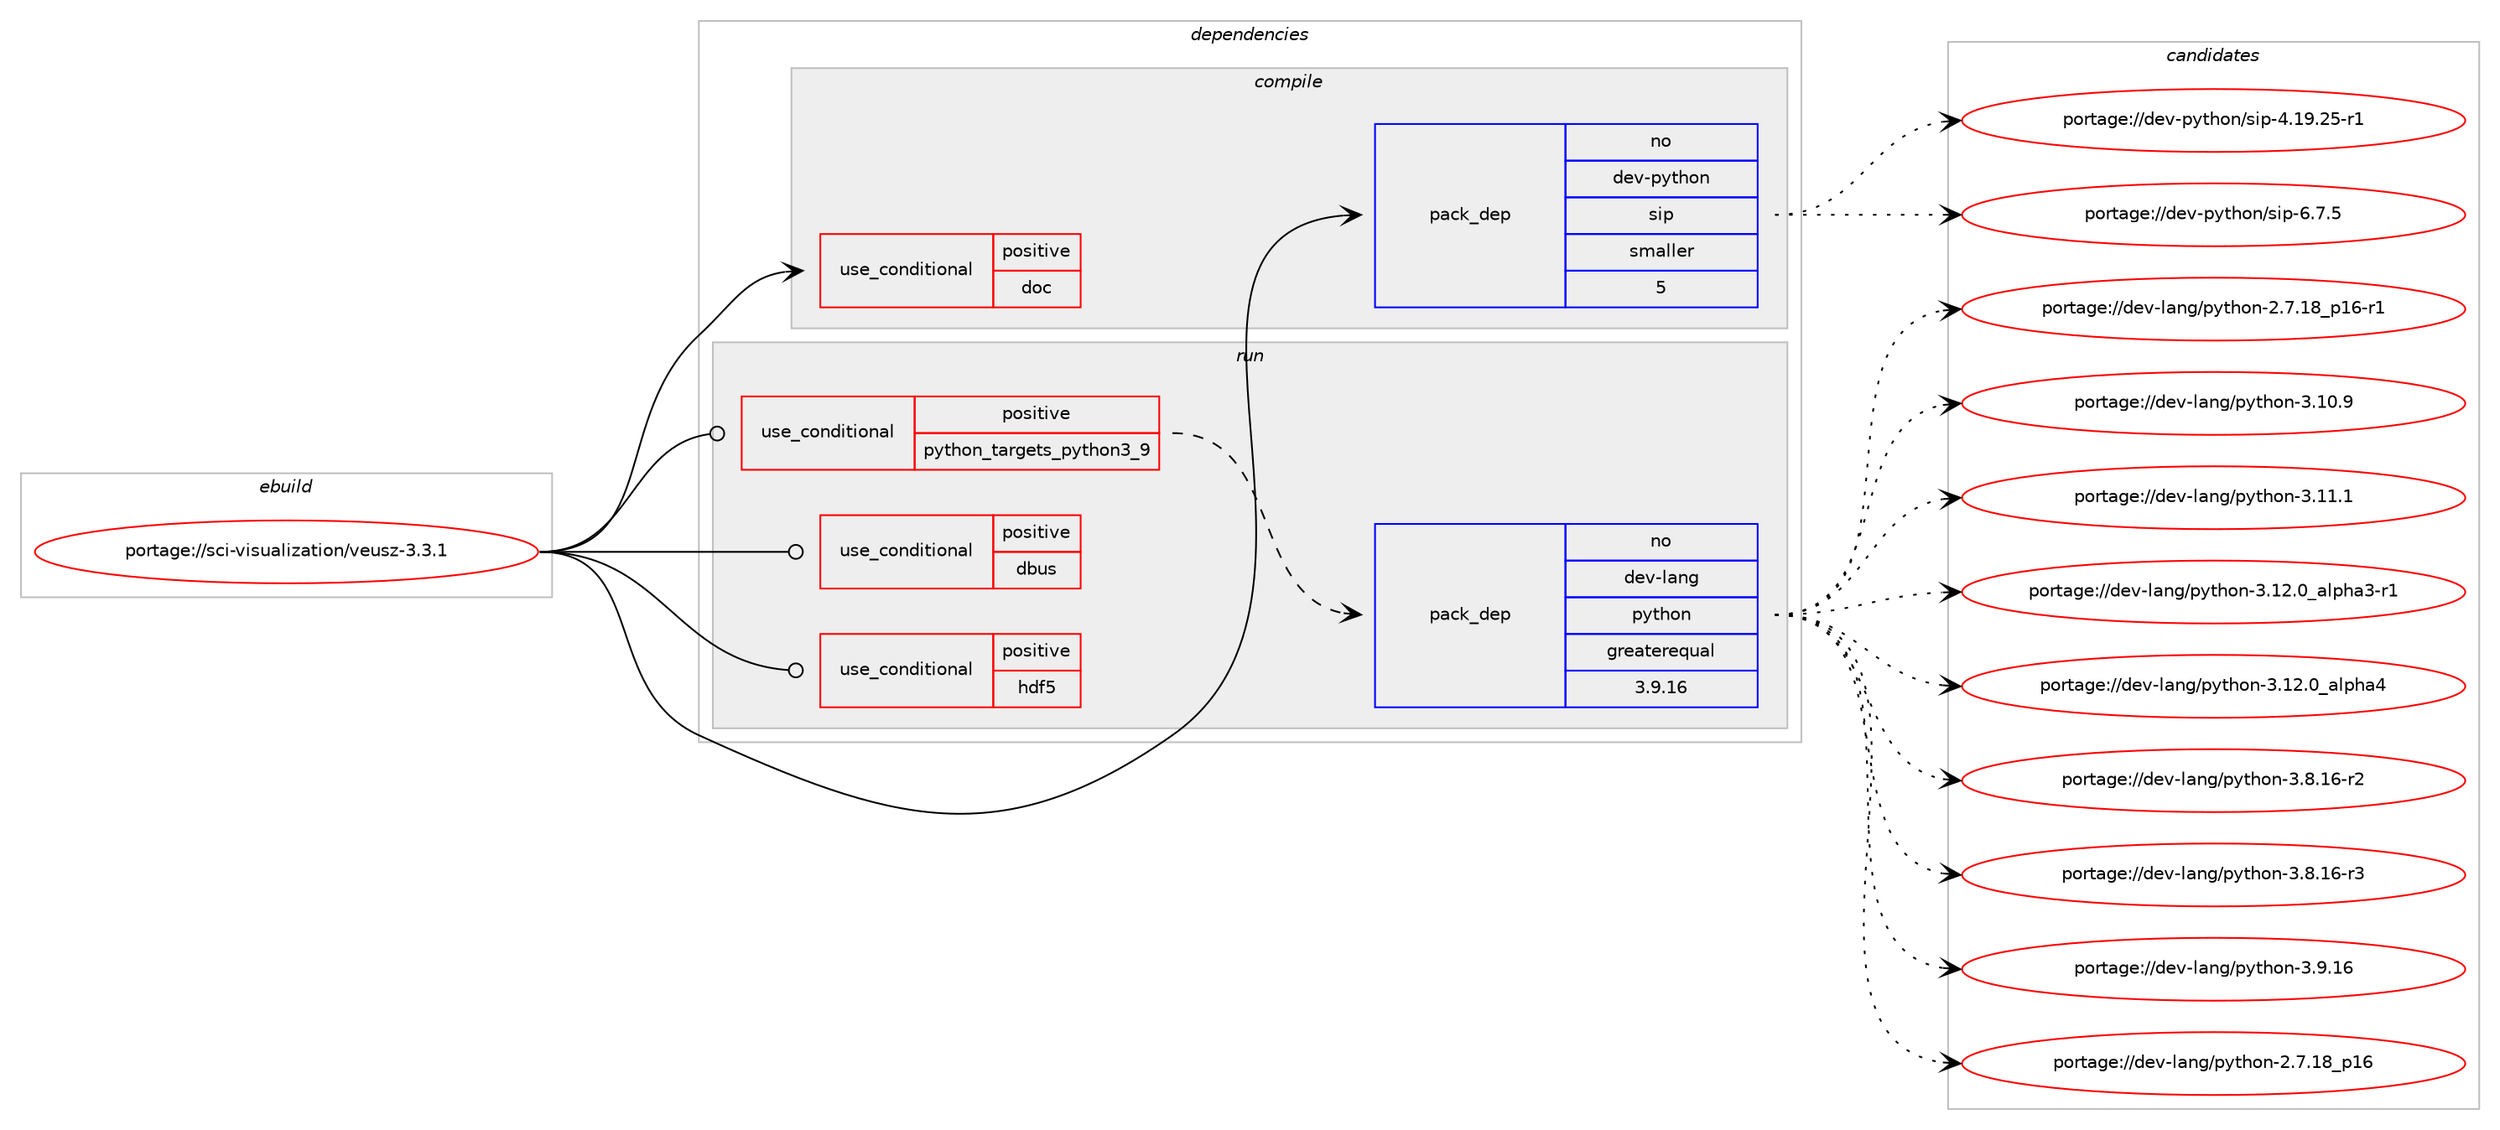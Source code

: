 digraph prolog {

# *************
# Graph options
# *************

newrank=true;
concentrate=true;
compound=true;
graph [rankdir=LR,fontname=Helvetica,fontsize=10,ranksep=1.5];#, ranksep=2.5, nodesep=0.2];
edge  [arrowhead=vee];
node  [fontname=Helvetica,fontsize=10];

# **********
# The ebuild
# **********

subgraph cluster_leftcol {
color=gray;
rank=same;
label=<<i>ebuild</i>>;
id [label="portage://sci-visualization/veusz-3.3.1", color=red, width=4, href="../sci-visualization/veusz-3.3.1.svg"];
}

# ****************
# The dependencies
# ****************

subgraph cluster_midcol {
color=gray;
label=<<i>dependencies</i>>;
subgraph cluster_compile {
fillcolor="#eeeeee";
style=filled;
label=<<i>compile</i>>;
subgraph cond3240 {
dependency4815 [label=<<TABLE BORDER="0" CELLBORDER="1" CELLSPACING="0" CELLPADDING="4"><TR><TD ROWSPAN="3" CELLPADDING="10">use_conditional</TD></TR><TR><TD>positive</TD></TR><TR><TD>doc</TD></TR></TABLE>>, shape=none, color=red];
# *** BEGIN UNKNOWN DEPENDENCY TYPE (TODO) ***
# dependency4815 -> package_dependency(portage://sci-visualization/veusz-3.3.1,install,no,dev-python,sphinx,none,[,,],[],[use(optenable(python_targets_python3_9),negative)])
# *** END UNKNOWN DEPENDENCY TYPE (TODO) ***

}
id:e -> dependency4815:w [weight=20,style="solid",arrowhead="vee"];
# *** BEGIN UNKNOWN DEPENDENCY TYPE (TODO) ***
# id -> package_dependency(portage://sci-visualization/veusz-3.3.1,install,no,dev-python,PyQt5,none,[,,],[],[use(enable(widgets),none),use(enable(svg),none),use(enable(printsupport),none),use(optenable(python_targets_python3_9),negative)])
# *** END UNKNOWN DEPENDENCY TYPE (TODO) ***

# *** BEGIN UNKNOWN DEPENDENCY TYPE (TODO) ***
# id -> package_dependency(portage://sci-visualization/veusz-3.3.1,install,no,dev-python,numpy,none,[,,],[],[use(optenable(python_targets_python3_9),negative)])
# *** END UNKNOWN DEPENDENCY TYPE (TODO) ***

# *** BEGIN UNKNOWN DEPENDENCY TYPE (TODO) ***
# id -> package_dependency(portage://sci-visualization/veusz-3.3.1,install,no,dev-python,setuptools,none,[,,],[],[use(optenable(python_targets_python3_9),negative)])
# *** END UNKNOWN DEPENDENCY TYPE (TODO) ***

subgraph pack1523 {
dependency4816 [label=<<TABLE BORDER="0" CELLBORDER="1" CELLSPACING="0" CELLPADDING="4" WIDTH="220"><TR><TD ROWSPAN="6" CELLPADDING="30">pack_dep</TD></TR><TR><TD WIDTH="110">no</TD></TR><TR><TD>dev-python</TD></TR><TR><TD>sip</TD></TR><TR><TD>smaller</TD></TR><TR><TD>5</TD></TR></TABLE>>, shape=none, color=blue];
}
id:e -> dependency4816:w [weight=20,style="solid",arrowhead="vee"];
# *** BEGIN UNKNOWN DEPENDENCY TYPE (TODO) ***
# id -> package_dependency(portage://sci-visualization/veusz-3.3.1,install,no,dev-util,desktop-file-utils,none,[,,],[],[])
# *** END UNKNOWN DEPENDENCY TYPE (TODO) ***

# *** BEGIN UNKNOWN DEPENDENCY TYPE (TODO) ***
# id -> package_dependency(portage://sci-visualization/veusz-3.3.1,install,no,x11-misc,shared-mime-info,none,[,,],[],[])
# *** END UNKNOWN DEPENDENCY TYPE (TODO) ***

}
subgraph cluster_compileandrun {
fillcolor="#eeeeee";
style=filled;
label=<<i>compile and run</i>>;
}
subgraph cluster_run {
fillcolor="#eeeeee";
style=filled;
label=<<i>run</i>>;
subgraph cond3241 {
dependency4817 [label=<<TABLE BORDER="0" CELLBORDER="1" CELLSPACING="0" CELLPADDING="4"><TR><TD ROWSPAN="3" CELLPADDING="10">use_conditional</TD></TR><TR><TD>positive</TD></TR><TR><TD>dbus</TD></TR></TABLE>>, shape=none, color=red];
# *** BEGIN UNKNOWN DEPENDENCY TYPE (TODO) ***
# dependency4817 -> package_dependency(portage://sci-visualization/veusz-3.3.1,run,no,dev-python,dbus-python,none,[,,],[],[use(optenable(python_targets_python3_9),negative)])
# *** END UNKNOWN DEPENDENCY TYPE (TODO) ***

}
id:e -> dependency4817:w [weight=20,style="solid",arrowhead="odot"];
subgraph cond3242 {
dependency4818 [label=<<TABLE BORDER="0" CELLBORDER="1" CELLSPACING="0" CELLPADDING="4"><TR><TD ROWSPAN="3" CELLPADDING="10">use_conditional</TD></TR><TR><TD>positive</TD></TR><TR><TD>hdf5</TD></TR></TABLE>>, shape=none, color=red];
# *** BEGIN UNKNOWN DEPENDENCY TYPE (TODO) ***
# dependency4818 -> package_dependency(portage://sci-visualization/veusz-3.3.1,run,no,dev-python,h5py,none,[,,],[],[use(optenable(python_targets_python3_9),negative)])
# *** END UNKNOWN DEPENDENCY TYPE (TODO) ***

}
id:e -> dependency4818:w [weight=20,style="solid",arrowhead="odot"];
subgraph cond3243 {
dependency4819 [label=<<TABLE BORDER="0" CELLBORDER="1" CELLSPACING="0" CELLPADDING="4"><TR><TD ROWSPAN="3" CELLPADDING="10">use_conditional</TD></TR><TR><TD>positive</TD></TR><TR><TD>python_targets_python3_9</TD></TR></TABLE>>, shape=none, color=red];
subgraph pack1524 {
dependency4820 [label=<<TABLE BORDER="0" CELLBORDER="1" CELLSPACING="0" CELLPADDING="4" WIDTH="220"><TR><TD ROWSPAN="6" CELLPADDING="30">pack_dep</TD></TR><TR><TD WIDTH="110">no</TD></TR><TR><TD>dev-lang</TD></TR><TR><TD>python</TD></TR><TR><TD>greaterequal</TD></TR><TR><TD>3.9.16</TD></TR></TABLE>>, shape=none, color=blue];
}
dependency4819:e -> dependency4820:w [weight=20,style="dashed",arrowhead="vee"];
}
id:e -> dependency4819:w [weight=20,style="solid",arrowhead="odot"];
# *** BEGIN UNKNOWN DEPENDENCY TYPE (TODO) ***
# id -> package_dependency(portage://sci-visualization/veusz-3.3.1,run,no,dev-python,PyQt5,none,[,,],[],[use(enable(widgets),none),use(enable(svg),none),use(enable(printsupport),none),use(optenable(python_targets_python3_9),negative)])
# *** END UNKNOWN DEPENDENCY TYPE (TODO) ***

# *** BEGIN UNKNOWN DEPENDENCY TYPE (TODO) ***
# id -> package_dependency(portage://sci-visualization/veusz-3.3.1,run,no,dev-python,numpy,none,[,,],[],[use(optenable(python_targets_python3_9),negative)])
# *** END UNKNOWN DEPENDENCY TYPE (TODO) ***

}
}

# **************
# The candidates
# **************

subgraph cluster_choices {
rank=same;
color=gray;
label=<<i>candidates</i>>;

subgraph choice1523 {
color=black;
nodesep=1;
choice100101118451121211161041111104711510511245524649574650534511449 [label="portage://dev-python/sip-4.19.25-r1", color=red, width=4,href="../dev-python/sip-4.19.25-r1.svg"];
choice1001011184511212111610411111047115105112455446554653 [label="portage://dev-python/sip-6.7.5", color=red, width=4,href="../dev-python/sip-6.7.5.svg"];
dependency4816:e -> choice100101118451121211161041111104711510511245524649574650534511449:w [style=dotted,weight="100"];
dependency4816:e -> choice1001011184511212111610411111047115105112455446554653:w [style=dotted,weight="100"];
}
subgraph choice1524 {
color=black;
nodesep=1;
choice10010111845108971101034711212111610411111045504655464956951124954 [label="portage://dev-lang/python-2.7.18_p16", color=red, width=4,href="../dev-lang/python-2.7.18_p16.svg"];
choice100101118451089711010347112121116104111110455046554649569511249544511449 [label="portage://dev-lang/python-2.7.18_p16-r1", color=red, width=4,href="../dev-lang/python-2.7.18_p16-r1.svg"];
choice10010111845108971101034711212111610411111045514649484657 [label="portage://dev-lang/python-3.10.9", color=red, width=4,href="../dev-lang/python-3.10.9.svg"];
choice10010111845108971101034711212111610411111045514649494649 [label="portage://dev-lang/python-3.11.1", color=red, width=4,href="../dev-lang/python-3.11.1.svg"];
choice10010111845108971101034711212111610411111045514649504648959710811210497514511449 [label="portage://dev-lang/python-3.12.0_alpha3-r1", color=red, width=4,href="../dev-lang/python-3.12.0_alpha3-r1.svg"];
choice1001011184510897110103471121211161041111104551464950464895971081121049752 [label="portage://dev-lang/python-3.12.0_alpha4", color=red, width=4,href="../dev-lang/python-3.12.0_alpha4.svg"];
choice100101118451089711010347112121116104111110455146564649544511450 [label="portage://dev-lang/python-3.8.16-r2", color=red, width=4,href="../dev-lang/python-3.8.16-r2.svg"];
choice100101118451089711010347112121116104111110455146564649544511451 [label="portage://dev-lang/python-3.8.16-r3", color=red, width=4,href="../dev-lang/python-3.8.16-r3.svg"];
choice10010111845108971101034711212111610411111045514657464954 [label="portage://dev-lang/python-3.9.16", color=red, width=4,href="../dev-lang/python-3.9.16.svg"];
dependency4820:e -> choice10010111845108971101034711212111610411111045504655464956951124954:w [style=dotted,weight="100"];
dependency4820:e -> choice100101118451089711010347112121116104111110455046554649569511249544511449:w [style=dotted,weight="100"];
dependency4820:e -> choice10010111845108971101034711212111610411111045514649484657:w [style=dotted,weight="100"];
dependency4820:e -> choice10010111845108971101034711212111610411111045514649494649:w [style=dotted,weight="100"];
dependency4820:e -> choice10010111845108971101034711212111610411111045514649504648959710811210497514511449:w [style=dotted,weight="100"];
dependency4820:e -> choice1001011184510897110103471121211161041111104551464950464895971081121049752:w [style=dotted,weight="100"];
dependency4820:e -> choice100101118451089711010347112121116104111110455146564649544511450:w [style=dotted,weight="100"];
dependency4820:e -> choice100101118451089711010347112121116104111110455146564649544511451:w [style=dotted,weight="100"];
dependency4820:e -> choice10010111845108971101034711212111610411111045514657464954:w [style=dotted,weight="100"];
}
}

}
